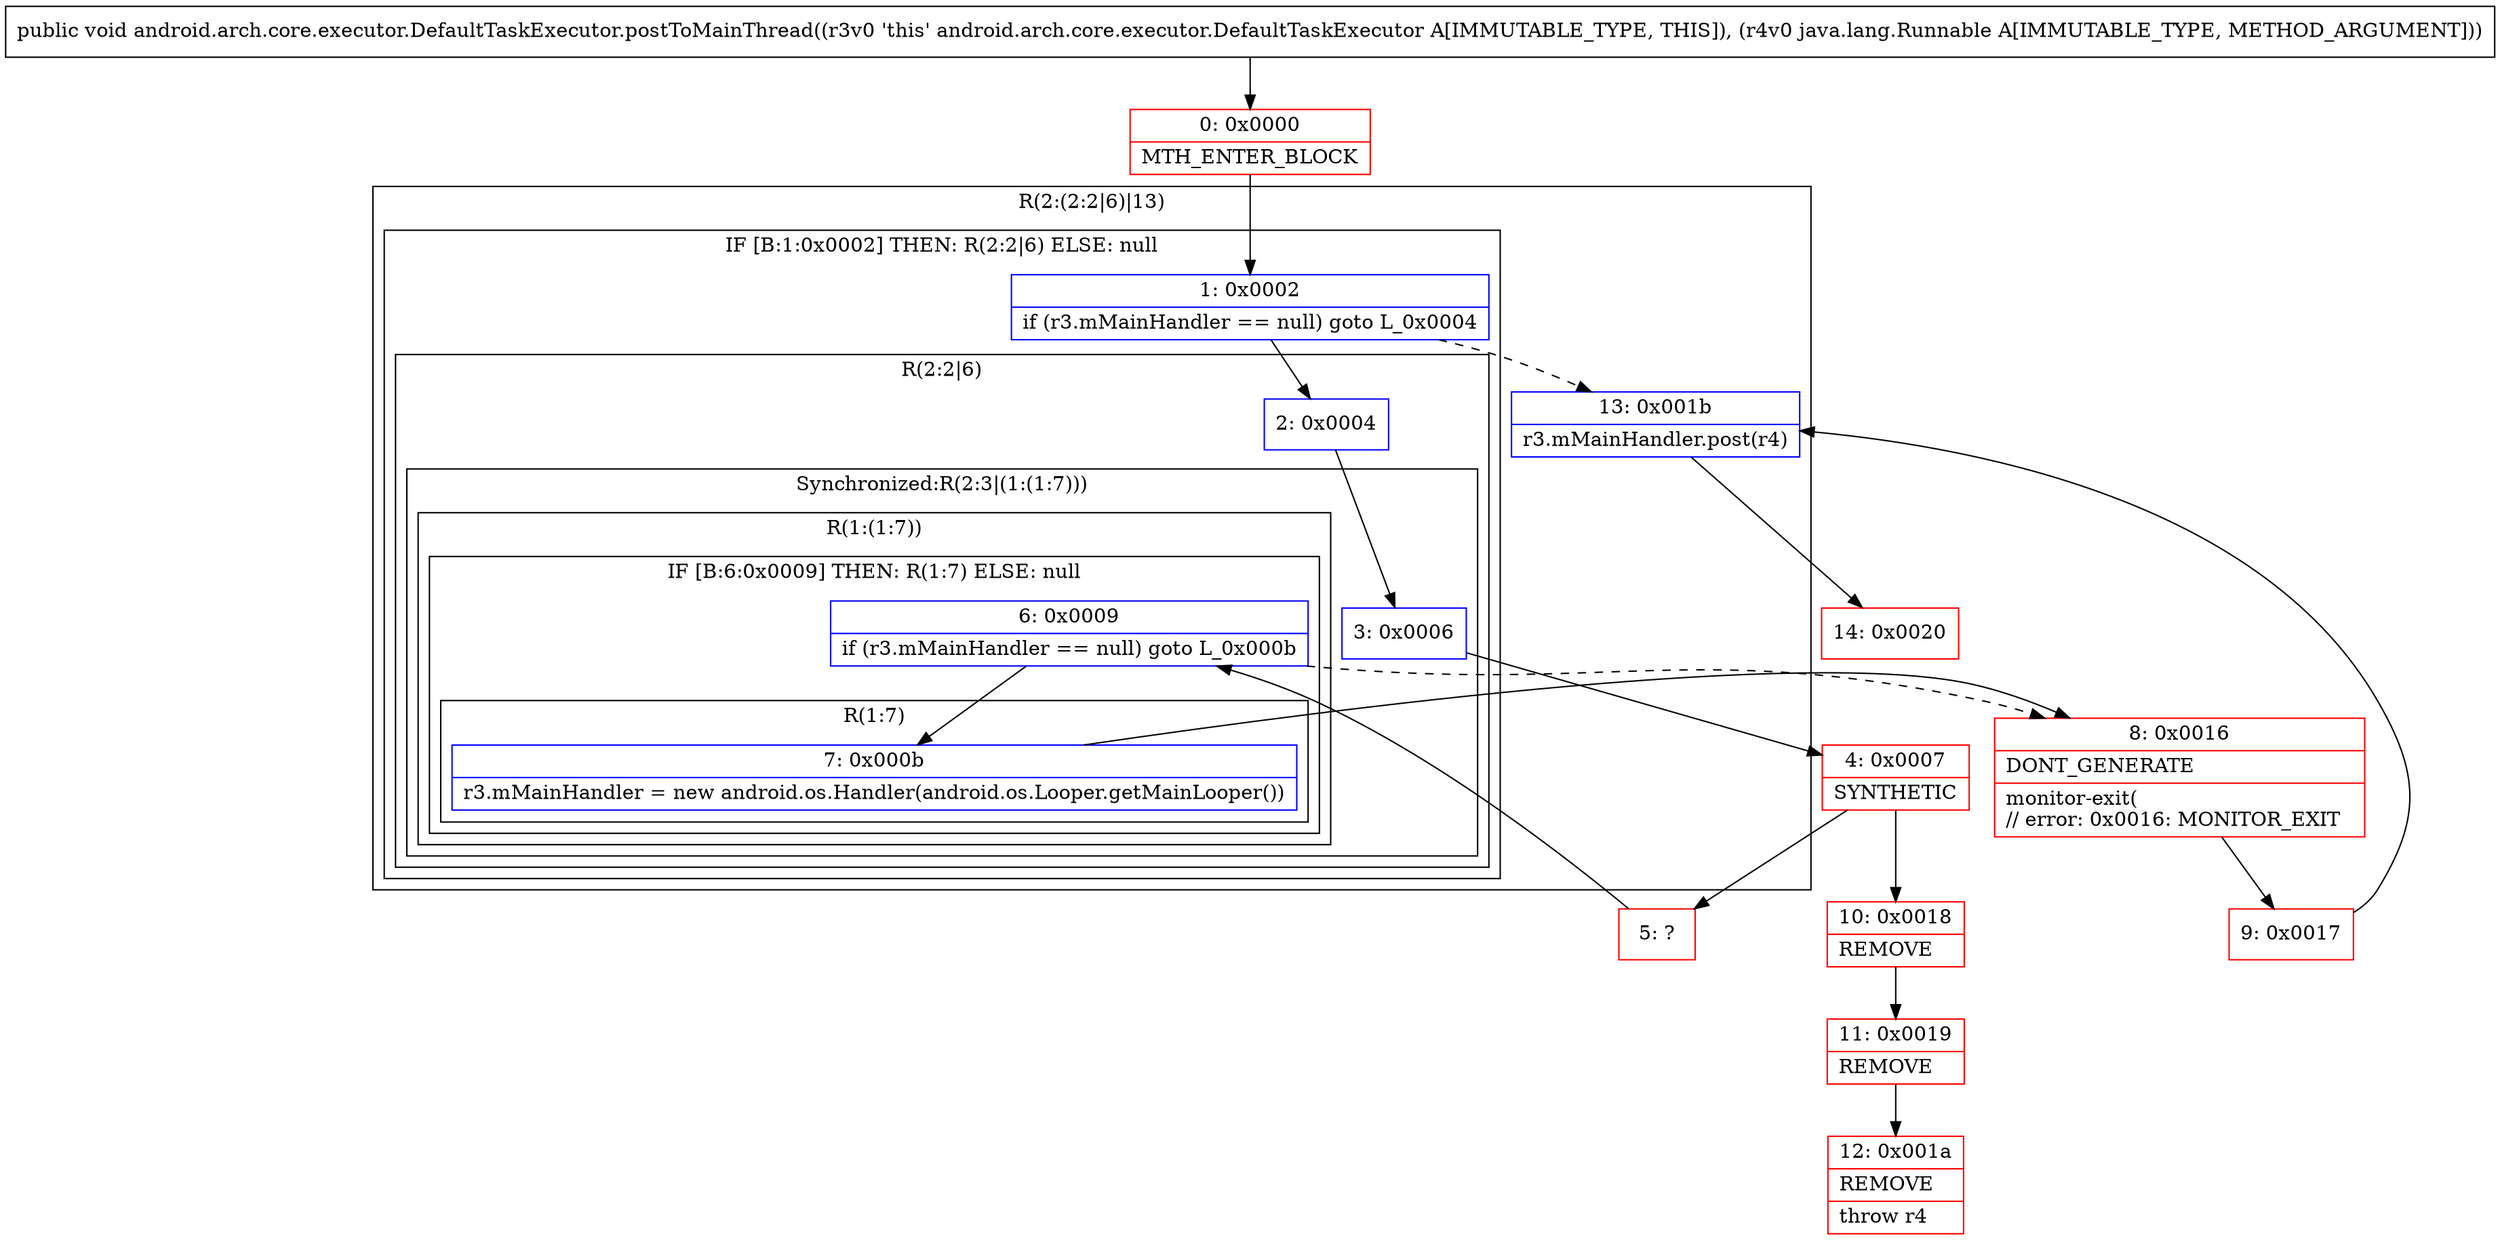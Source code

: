 digraph "CFG forandroid.arch.core.executor.DefaultTaskExecutor.postToMainThread(Ljava\/lang\/Runnable;)V" {
subgraph cluster_Region_1027124565 {
label = "R(2:(2:2|6)|13)";
node [shape=record,color=blue];
subgraph cluster_IfRegion_823319634 {
label = "IF [B:1:0x0002] THEN: R(2:2|6) ELSE: null";
node [shape=record,color=blue];
Node_1 [shape=record,label="{1\:\ 0x0002|if (r3.mMainHandler == null) goto L_0x0004\l}"];
subgraph cluster_Region_1585964914 {
label = "R(2:2|6)";
node [shape=record,color=blue];
Node_2 [shape=record,label="{2\:\ 0x0004}"];
subgraph cluster_SynchronizedRegion_1096559543 {
label = "Synchronized:R(2:3|(1:(1:7)))";
node [shape=record,color=blue];
Node_3 [shape=record,label="{3\:\ 0x0006}"];
subgraph cluster_Region_964064460 {
label = "R(1:(1:7))";
node [shape=record,color=blue];
subgraph cluster_IfRegion_505532412 {
label = "IF [B:6:0x0009] THEN: R(1:7) ELSE: null";
node [shape=record,color=blue];
Node_6 [shape=record,label="{6\:\ 0x0009|if (r3.mMainHandler == null) goto L_0x000b\l}"];
subgraph cluster_Region_2138838845 {
label = "R(1:7)";
node [shape=record,color=blue];
Node_7 [shape=record,label="{7\:\ 0x000b|r3.mMainHandler = new android.os.Handler(android.os.Looper.getMainLooper())\l}"];
}
}
}
}
}
}
Node_13 [shape=record,label="{13\:\ 0x001b|r3.mMainHandler.post(r4)\l}"];
}
Node_0 [shape=record,color=red,label="{0\:\ 0x0000|MTH_ENTER_BLOCK\l}"];
Node_4 [shape=record,color=red,label="{4\:\ 0x0007|SYNTHETIC\l}"];
Node_5 [shape=record,color=red,label="{5\:\ ?}"];
Node_8 [shape=record,color=red,label="{8\:\ 0x0016|DONT_GENERATE\l|monitor\-exit(\l\/\/ error: 0x0016: MONITOR_EXIT  \l}"];
Node_9 [shape=record,color=red,label="{9\:\ 0x0017}"];
Node_10 [shape=record,color=red,label="{10\:\ 0x0018|REMOVE\l}"];
Node_11 [shape=record,color=red,label="{11\:\ 0x0019|REMOVE\l}"];
Node_12 [shape=record,color=red,label="{12\:\ 0x001a|REMOVE\l|throw r4\l}"];
Node_14 [shape=record,color=red,label="{14\:\ 0x0020}"];
MethodNode[shape=record,label="{public void android.arch.core.executor.DefaultTaskExecutor.postToMainThread((r3v0 'this' android.arch.core.executor.DefaultTaskExecutor A[IMMUTABLE_TYPE, THIS]), (r4v0 java.lang.Runnable A[IMMUTABLE_TYPE, METHOD_ARGUMENT])) }"];
MethodNode -> Node_0;
Node_1 -> Node_2;
Node_1 -> Node_13[style=dashed];
Node_2 -> Node_3;
Node_3 -> Node_4;
Node_6 -> Node_7;
Node_6 -> Node_8[style=dashed];
Node_7 -> Node_8;
Node_13 -> Node_14;
Node_0 -> Node_1;
Node_4 -> Node_5;
Node_4 -> Node_10;
Node_5 -> Node_6;
Node_8 -> Node_9;
Node_9 -> Node_13;
Node_10 -> Node_11;
Node_11 -> Node_12;
}

